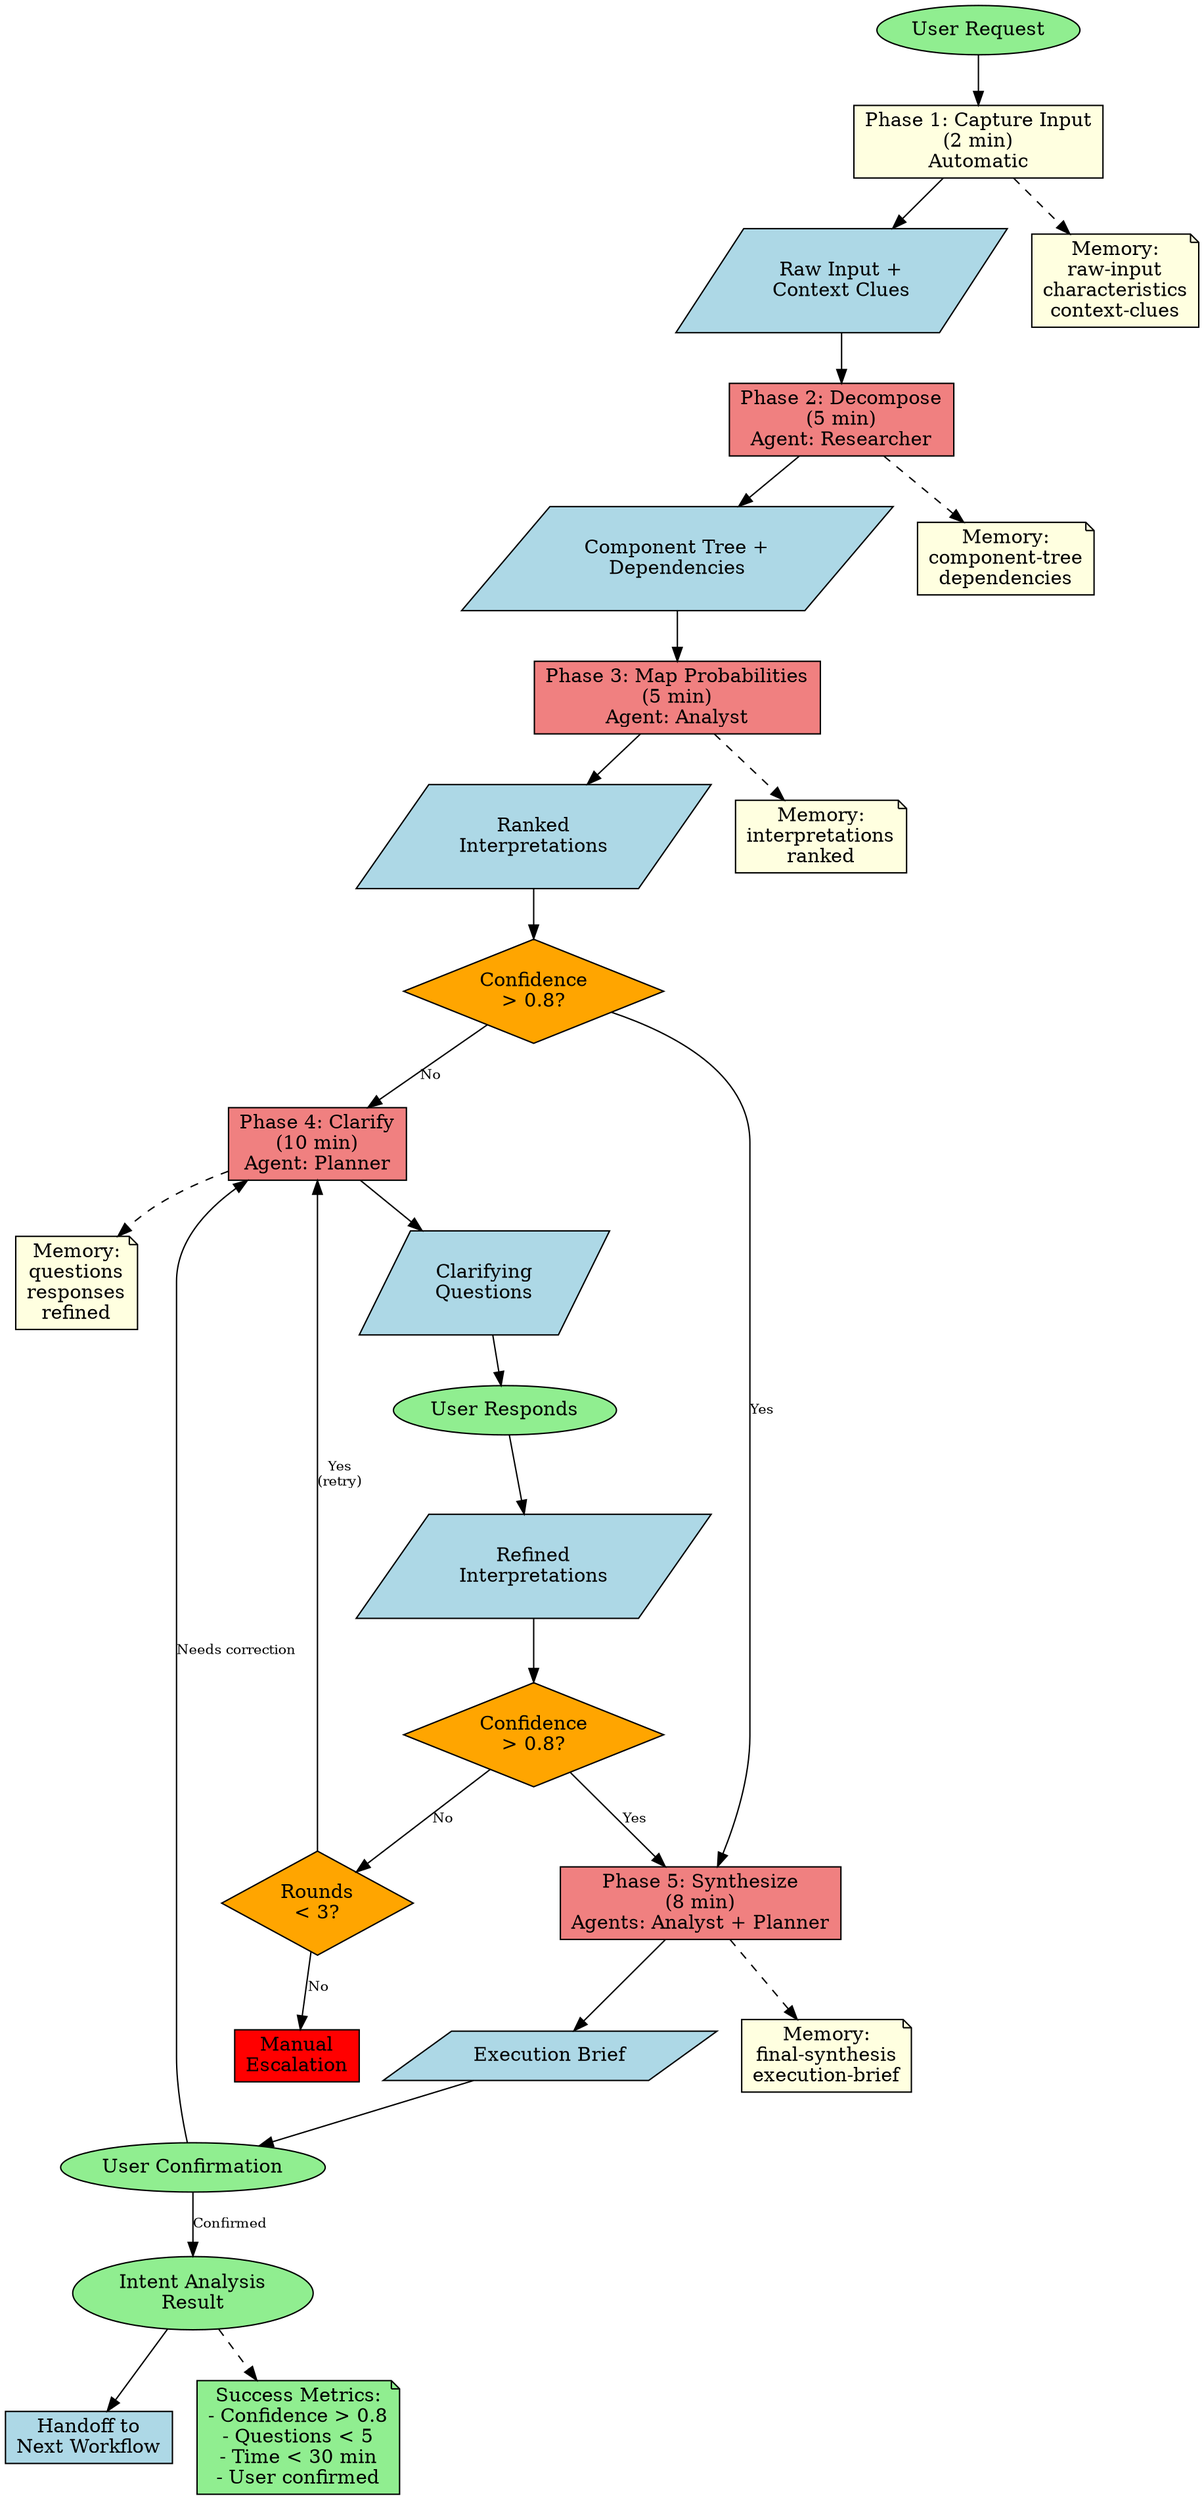 digraph IntentAnalyzer {
    rankdir=TB;
    node [shape=box, style=filled, fillcolor=lightblue];
    edge [fontsize=10];

    // Input
    start [label="User Request", shape=ellipse, fillcolor=lightgreen];

    // Phase 1
    phase1 [label="Phase 1: Capture Input\n(2 min)\nAutomatic", fillcolor=lightyellow];
    raw_input [label="Raw Input +\nContext Clues", shape=parallelogram];

    // Phase 2
    phase2 [label="Phase 2: Decompose\n(5 min)\nAgent: Researcher", fillcolor=lightcoral];
    component_tree [label="Component Tree +\nDependencies", shape=parallelogram];

    // Phase 3
    phase3 [label="Phase 3: Map Probabilities\n(5 min)\nAgent: Analyst", fillcolor=lightcoral];
    interpretations [label="Ranked\nInterpretations", shape=parallelogram];

    // Decision 1
    decision1 [label="Confidence\n> 0.8?", shape=diamond, fillcolor=orange];

    // Phase 4
    phase4 [label="Phase 4: Clarify\n(10 min)\nAgent: Planner", fillcolor=lightcoral];
    questions [label="Clarifying\nQuestions", shape=parallelogram];
    user_interaction [label="User Responds", shape=ellipse, fillcolor=lightgreen];
    refined [label="Refined\nInterpretations", shape=parallelogram];

    // Decision 2
    decision2 [label="Confidence\n> 0.8?", shape=diamond, fillcolor=orange];
    decision3 [label="Rounds\n< 3?", shape=diamond, fillcolor=orange];

    // Phase 5
    phase5 [label="Phase 5: Synthesize\n(8 min)\nAgents: Analyst + Planner", fillcolor=lightcoral];
    synthesis [label="Execution Brief", shape=parallelogram];
    confirmation [label="User Confirmation", shape=ellipse, fillcolor=lightgreen];

    // Output
    output [label="Intent Analysis\nResult", shape=ellipse, fillcolor=lightgreen];
    handoff [label="Handoff to\nNext Workflow", shape=box, fillcolor=lightblue];

    // Error handling
    escalation [label="Manual\nEscalation", shape=box, fillcolor=red];

    // Flow
    start -> phase1;
    phase1 -> raw_input;
    raw_input -> phase2;
    phase2 -> component_tree;
    component_tree -> phase3;
    phase3 -> interpretations;
    interpretations -> decision1;

    // High confidence path
    decision1 -> phase5 [label="Yes"];

    // Low confidence path
    decision1 -> phase4 [label="No"];
    phase4 -> questions;
    questions -> user_interaction;
    user_interaction -> refined;
    refined -> decision2;

    // After clarification
    decision2 -> phase5 [label="Yes"];
    decision2 -> decision3 [label="No"];
    decision3 -> phase4 [label="Yes\n(retry)"];
    decision3 -> escalation [label="No"];

    // Synthesis
    phase5 -> synthesis;
    synthesis -> confirmation;
    confirmation -> output [label="Confirmed"];
    confirmation -> phase4 [label="Needs correction"];
    output -> handoff;

    // Memory annotations
    mem1 [label="Memory:\nraw-input\ncharacteristics\ncontext-clues", shape=note, fillcolor=lightyellow];
    mem2 [label="Memory:\ncomponent-tree\ndependencies", shape=note, fillcolor=lightyellow];
    mem3 [label="Memory:\ninterpretations\nranked", shape=note, fillcolor=lightyellow];
    mem4 [label="Memory:\nquestions\nresponses\nrefined", shape=note, fillcolor=lightyellow];
    mem5 [label="Memory:\nfinal-synthesis\nexecution-brief", shape=note, fillcolor=lightyellow];

    phase1 -> mem1 [style=dashed];
    phase2 -> mem2 [style=dashed];
    phase3 -> mem3 [style=dashed];
    phase4 -> mem4 [style=dashed];
    phase5 -> mem5 [style=dashed];

    // Metrics
    metrics [label="Success Metrics:\n- Confidence > 0.8\n- Questions < 5\n- Time < 30 min\n- User confirmed", shape=note, fillcolor=lightgreen];
    output -> metrics [style=dashed];
}
